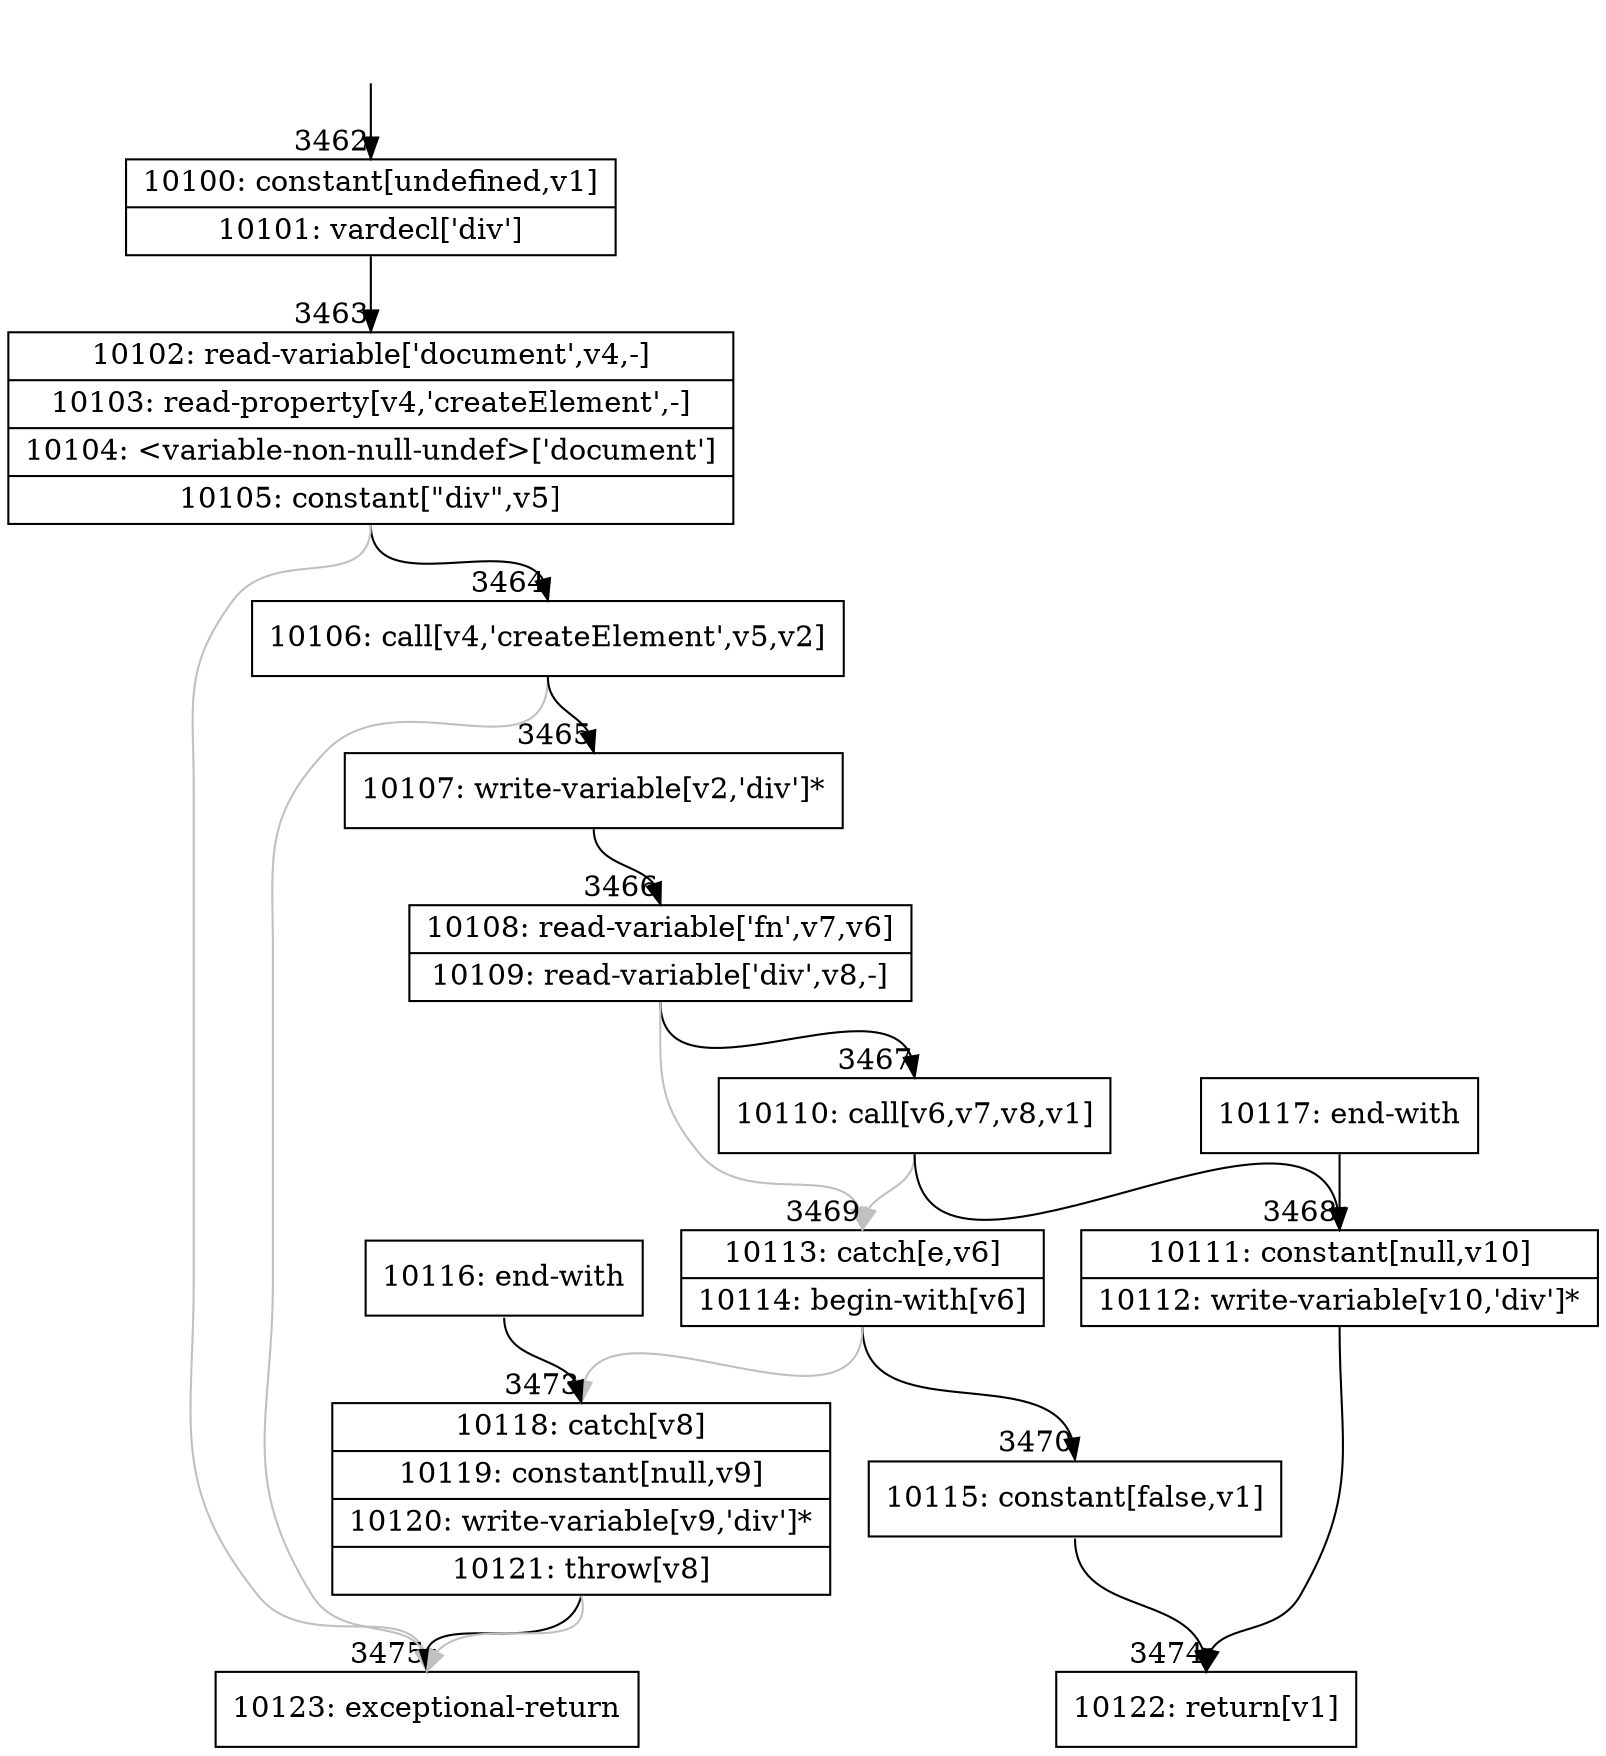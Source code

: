 digraph {
rankdir="TD"
BB_entry230[shape=none,label=""];
BB_entry230 -> BB3462 [tailport=s, headport=n, headlabel="    3462"]
BB3462 [shape=record label="{10100: constant[undefined,v1]|10101: vardecl['div']}" ] 
BB3462 -> BB3463 [tailport=s, headport=n, headlabel="      3463"]
BB3463 [shape=record label="{10102: read-variable['document',v4,-]|10103: read-property[v4,'createElement',-]|10104: \<variable-non-null-undef\>['document']|10105: constant[\"div\",v5]}" ] 
BB3463 -> BB3464 [tailport=s, headport=n, headlabel="      3464"]
BB3463 -> BB3475 [tailport=s, headport=n, color=gray, headlabel="      3475"]
BB3464 [shape=record label="{10106: call[v4,'createElement',v5,v2]}" ] 
BB3464 -> BB3465 [tailport=s, headport=n, headlabel="      3465"]
BB3464 -> BB3475 [tailport=s, headport=n, color=gray]
BB3465 [shape=record label="{10107: write-variable[v2,'div']*}" ] 
BB3465 -> BB3466 [tailport=s, headport=n, headlabel="      3466"]
BB3466 [shape=record label="{10108: read-variable['fn',v7,v6]|10109: read-variable['div',v8,-]}" ] 
BB3466 -> BB3467 [tailport=s, headport=n, headlabel="      3467"]
BB3466 -> BB3469 [tailport=s, headport=n, color=gray, headlabel="      3469"]
BB3467 [shape=record label="{10110: call[v6,v7,v8,v1]}" ] 
BB3467 -> BB3468 [tailport=s, headport=n, headlabel="      3468"]
BB3467 -> BB3469 [tailport=s, headport=n, color=gray]
BB3468 [shape=record label="{10111: constant[null,v10]|10112: write-variable[v10,'div']*}" ] 
BB3468 -> BB3474 [tailport=s, headport=n, headlabel="      3474"]
BB3469 [shape=record label="{10113: catch[e,v6]|10114: begin-with[v6]}" ] 
BB3469 -> BB3470 [tailport=s, headport=n, headlabel="      3470"]
BB3469 -> BB3473 [tailport=s, headport=n, color=gray, headlabel="      3473"]
BB3470 [shape=record label="{10115: constant[false,v1]}" ] 
BB3470 -> BB3474 [tailport=s, headport=n]
BB3471 [shape=record label="{10116: end-with}" ] 
BB3471 -> BB3473 [tailport=s, headport=n]
BB3472 [shape=record label="{10117: end-with}" ] 
BB3472 -> BB3468 [tailport=s, headport=n]
BB3473 [shape=record label="{10118: catch[v8]|10119: constant[null,v9]|10120: write-variable[v9,'div']*|10121: throw[v8]}" ] 
BB3473 -> BB3475 [tailport=s, headport=n]
BB3473 -> BB3475 [tailport=s, headport=n, color=gray]
BB3474 [shape=record label="{10122: return[v1]}" ] 
BB3475 [shape=record label="{10123: exceptional-return}" ] 
}
